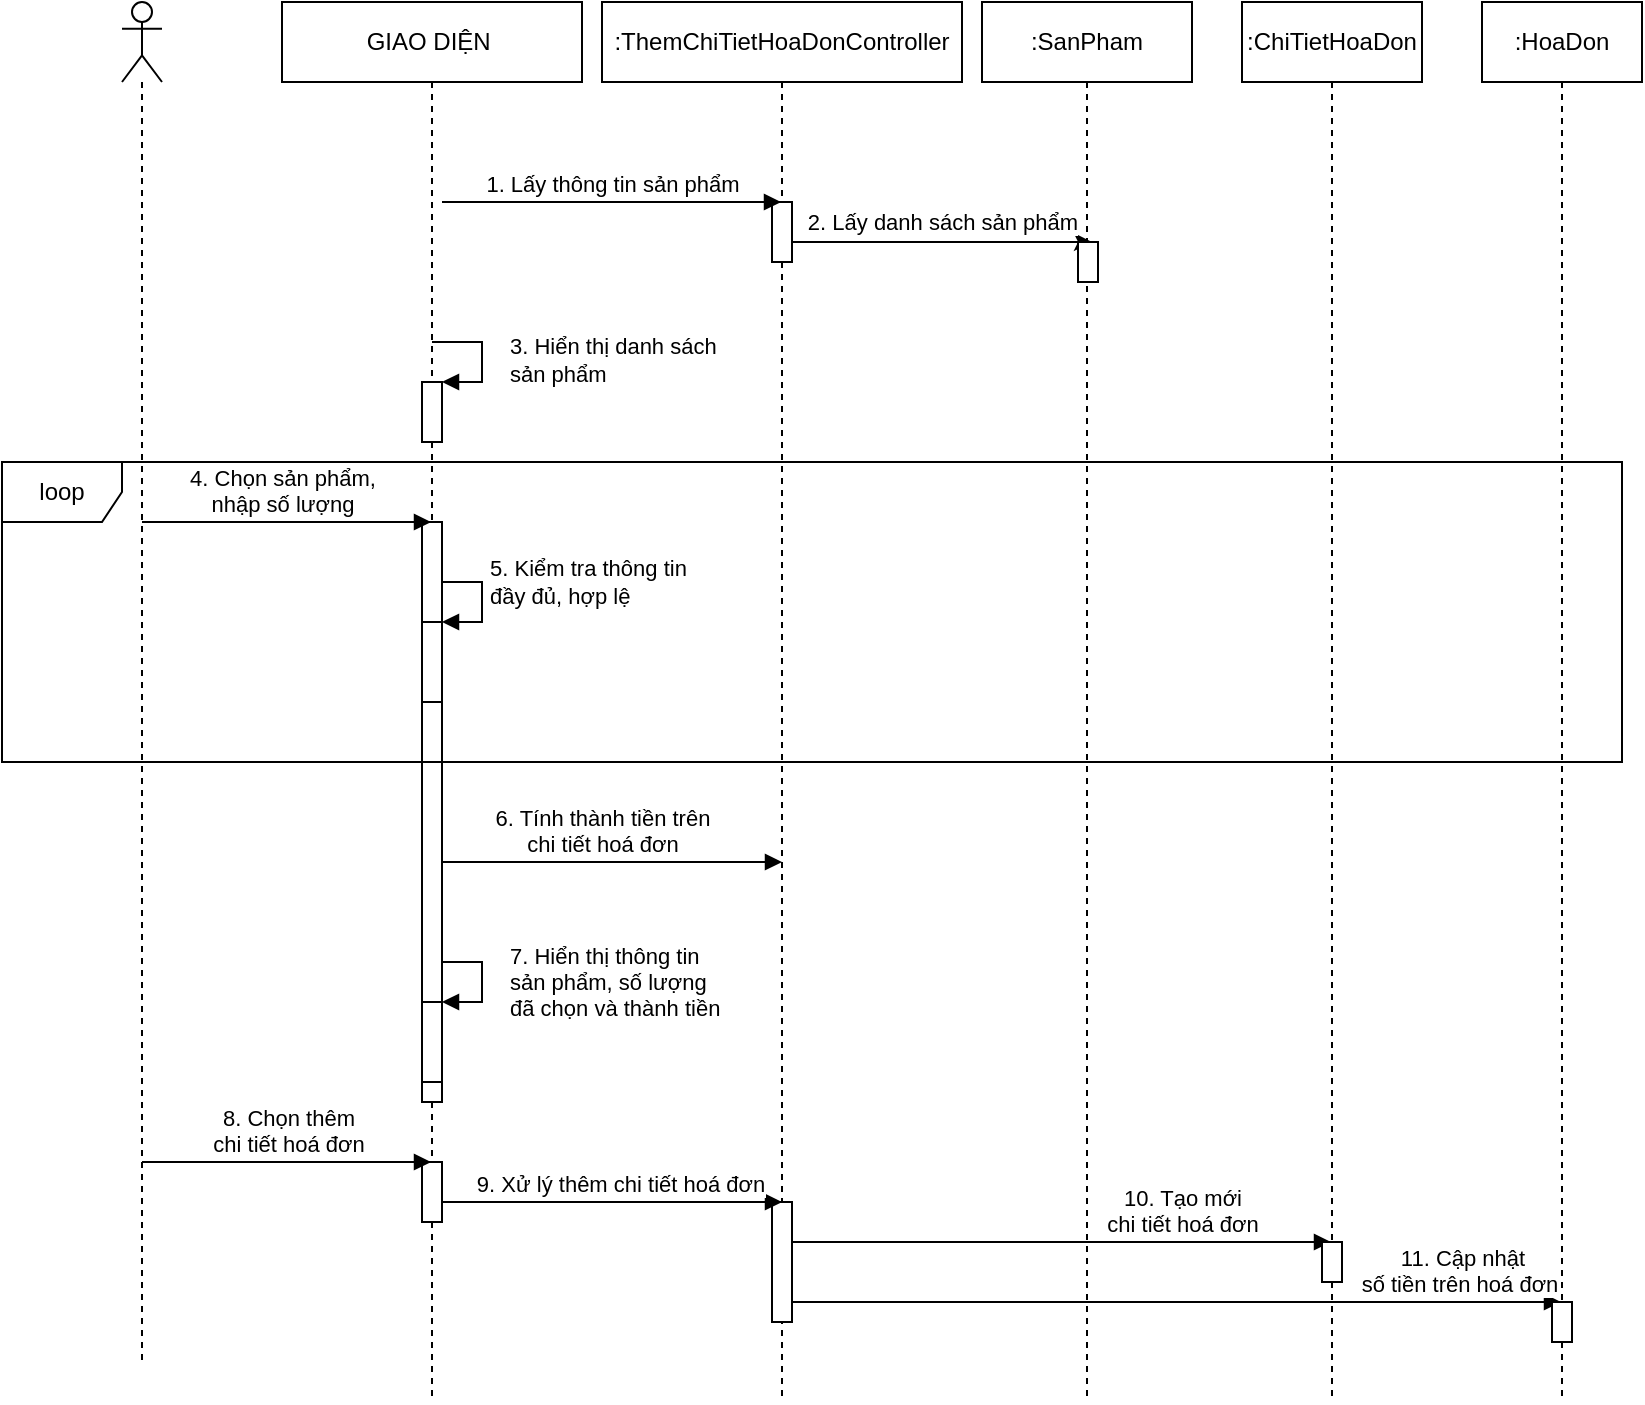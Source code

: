 <mxfile version="13.3.9" type="google"><diagram name="Page-1" id="13e1069c-82ec-6db2-03f1-153e76fe0fe0"><mxGraphModel dx="-264" dy="283" grid="1" gridSize="10" guides="1" tooltips="1" connect="1" arrows="1" fold="1" page="1" pageScale="1" pageWidth="1100" pageHeight="850" background="#ffffff" math="0" shadow="0"><root><mxCell id="0"/><mxCell id="1" parent="0"/><mxCell id="h3o9Mr5Mm78zDC-kP5S4-45" value="" style="endArrow=classic;html=1;" parent="1" edge="1"><mxGeometry width="50" height="50" relative="1" as="geometry"><mxPoint x="1720" y="270" as="sourcePoint"/><mxPoint x="1875" y="270" as="targetPoint"/><Array as="points"><mxPoint x="1795" y="270"/></Array></mxGeometry></mxCell><mxCell id="h3o9Mr5Mm78zDC-kP5S4-46" value="2. Lấy danh sách sản phẩm" style="edgeLabel;html=1;align=center;verticalAlign=middle;resizable=0;points=[];" parent="h3o9Mr5Mm78zDC-kP5S4-45" vertex="1" connectable="0"><mxGeometry x="0.275" y="18" relative="1" as="geometry"><mxPoint x="-19" y="8" as="offset"/></mxGeometry></mxCell><mxCell id="h3o9Mr5Mm78zDC-kP5S4-64" value="11. Cập nhật &lt;br&gt;số tiền trên hoá đơn&amp;nbsp;" style="html=1;verticalAlign=bottom;endArrow=block;" parent="1" target="h3o9Mr5Mm78zDC-kP5S4-44" edge="1"><mxGeometry x="0.746" width="80" relative="1" as="geometry"><mxPoint x="1720" y="800" as="sourcePoint"/><mxPoint x="1800" y="800" as="targetPoint"/><mxPoint as="offset"/></mxGeometry></mxCell><mxCell id="h3o9Mr5Mm78zDC-kP5S4-60" value="10. Tạo mới &lt;br&gt;chi tiết hoá đơn" style="html=1;verticalAlign=bottom;endArrow=block;" parent="1" target="h3o9Mr5Mm78zDC-kP5S4-43" edge="1"><mxGeometry x="0.457" width="80" relative="1" as="geometry"><mxPoint x="1720" y="770" as="sourcePoint"/><mxPoint x="1950" y="771" as="targetPoint"/><mxPoint as="offset"/></mxGeometry></mxCell><mxCell id="h3o9Mr5Mm78zDC-kP5S4-1" value="" style="shape=umlLifeline;participant=umlActor;perimeter=lifelinePerimeter;whiteSpace=wrap;html=1;container=1;collapsible=0;recursiveResize=0;verticalAlign=top;spacingTop=36;labelBackgroundColor=#ffffff;outlineConnect=0;" parent="1" vertex="1"><mxGeometry x="1390" y="150" width="20" height="680" as="geometry"/></mxCell><mxCell id="h3o9Mr5Mm78zDC-kP5S4-2" value="GIAO DIỆN&amp;nbsp;" style="shape=umlLifeline;perimeter=lifelinePerimeter;whiteSpace=wrap;html=1;container=1;collapsible=0;recursiveResize=0;outlineConnect=0;" parent="1" vertex="1"><mxGeometry x="1470" y="150" width="150" height="700" as="geometry"/></mxCell><mxCell id="h3o9Mr5Mm78zDC-kP5S4-57" value="7. Hiển thị thông tin &lt;br&gt;sản phẩm, số lượng&amp;nbsp;&lt;br&gt;đã chọn và thành tiền" style="edgeStyle=orthogonalEdgeStyle;html=1;align=left;spacingLeft=2;endArrow=block;rounded=0;entryX=1;entryY=0;" parent="h3o9Mr5Mm78zDC-kP5S4-2" target="h3o9Mr5Mm78zDC-kP5S4-56" edge="1"><mxGeometry x="0.385" y="-14" relative="1" as="geometry"><mxPoint x="75" y="480" as="sourcePoint"/><Array as="points"><mxPoint x="100" y="480"/></Array><mxPoint x="10" y="4" as="offset"/></mxGeometry></mxCell><mxCell id="h3o9Mr5Mm78zDC-kP5S4-55" value="5. Kiểm tra thông tin &lt;br&gt;đầy đủ, hợp lệ" style="edgeStyle=orthogonalEdgeStyle;html=1;align=left;spacingLeft=2;endArrow=block;rounded=0;entryX=1;entryY=0;" parent="h3o9Mr5Mm78zDC-kP5S4-2" target="h3o9Mr5Mm78zDC-kP5S4-54" edge="1"><mxGeometry x="-0.231" relative="1" as="geometry"><mxPoint x="75" y="290" as="sourcePoint"/><Array as="points"><mxPoint x="100" y="290"/></Array><mxPoint as="offset"/></mxGeometry></mxCell><mxCell id="QGA9jfFbJmIWW5GnlAtl-2" value="" style="html=1;points=[];perimeter=orthogonalPerimeter;" parent="h3o9Mr5Mm78zDC-kP5S4-2" vertex="1"><mxGeometry x="70" y="260" width="10" height="290" as="geometry"/></mxCell><mxCell id="h3o9Mr5Mm78zDC-kP5S4-50" value="" style="html=1;points=[];perimeter=orthogonalPerimeter;" parent="h3o9Mr5Mm78zDC-kP5S4-2" vertex="1"><mxGeometry x="70" y="190" width="10" height="30" as="geometry"/></mxCell><mxCell id="h3o9Mr5Mm78zDC-kP5S4-54" value="" style="html=1;points=[];perimeter=orthogonalPerimeter;" parent="h3o9Mr5Mm78zDC-kP5S4-2" vertex="1"><mxGeometry x="70" y="310" width="10" height="40" as="geometry"/></mxCell><mxCell id="h3o9Mr5Mm78zDC-kP5S4-56" value="" style="html=1;points=[];perimeter=orthogonalPerimeter;" parent="h3o9Mr5Mm78zDC-kP5S4-2" vertex="1"><mxGeometry x="70" y="500" width="10" height="40" as="geometry"/></mxCell><mxCell id="h3o9Mr5Mm78zDC-kP5S4-58" value="" style="html=1;points=[];perimeter=orthogonalPerimeter;" parent="h3o9Mr5Mm78zDC-kP5S4-2" vertex="1"><mxGeometry x="70" y="580" width="10" height="30" as="geometry"/></mxCell><mxCell id="h3o9Mr5Mm78zDC-kP5S4-6" value=":ThemChiTietHoaDonController" style="shape=umlLifeline;perimeter=lifelinePerimeter;whiteSpace=wrap;html=1;container=1;collapsible=0;recursiveResize=0;outlineConnect=0;" parent="1" vertex="1"><mxGeometry x="1630" y="150" width="180" height="700" as="geometry"/></mxCell><mxCell id="h3o9Mr5Mm78zDC-kP5S4-7" value="" style="html=1;points=[];perimeter=orthogonalPerimeter;" parent="h3o9Mr5Mm78zDC-kP5S4-6" vertex="1"><mxGeometry x="85" y="100" width="10" height="30" as="geometry"/></mxCell><mxCell id="h3o9Mr5Mm78zDC-kP5S4-59" value="" style="html=1;points=[];perimeter=orthogonalPerimeter;" parent="h3o9Mr5Mm78zDC-kP5S4-6" vertex="1"><mxGeometry x="85" y="600" width="10" height="60" as="geometry"/></mxCell><mxCell id="h3o9Mr5Mm78zDC-kP5S4-8" value=":SanPham" style="shape=umlLifeline;perimeter=lifelinePerimeter;whiteSpace=wrap;html=1;container=1;collapsible=0;recursiveResize=0;outlineConnect=0;" parent="1" vertex="1"><mxGeometry x="1820" y="150" width="105" height="700" as="geometry"/></mxCell><mxCell id="QGA9jfFbJmIWW5GnlAtl-1" value="" style="html=1;points=[];perimeter=orthogonalPerimeter;" parent="h3o9Mr5Mm78zDC-kP5S4-8" vertex="1"><mxGeometry x="48" y="120" width="10" height="20" as="geometry"/></mxCell><mxCell id="h3o9Mr5Mm78zDC-kP5S4-9" value="6. Tính thành tiền trên &lt;br&gt;chi tiết hoá đơn" style="html=1;verticalAlign=bottom;endArrow=block;" parent="1" edge="1"><mxGeometry x="-0.056" width="80" relative="1" as="geometry"><mxPoint x="1550" y="580" as="sourcePoint"/><mxPoint x="1720" y="580" as="targetPoint"/><mxPoint as="offset"/></mxGeometry></mxCell><mxCell id="h3o9Mr5Mm78zDC-kP5S4-10" value="8. Chọn thêm &lt;br&gt;chi tiết hoá đơn" style="html=1;verticalAlign=bottom;endArrow=block;" parent="1" target="h3o9Mr5Mm78zDC-kP5S4-2" edge="1"><mxGeometry width="80" relative="1" as="geometry"><mxPoint x="1400" y="730" as="sourcePoint"/><mxPoint x="1180" y="730" as="targetPoint"/></mxGeometry></mxCell><mxCell id="h3o9Mr5Mm78zDC-kP5S4-28" value="1. Lấy thông tin sản phẩm" style="html=1;verticalAlign=bottom;endArrow=block;" parent="1" target="h3o9Mr5Mm78zDC-kP5S4-6" edge="1"><mxGeometry width="80" relative="1" as="geometry"><mxPoint x="1550" y="250" as="sourcePoint"/><mxPoint x="1710" y="250" as="targetPoint"/></mxGeometry></mxCell><mxCell id="h3o9Mr5Mm78zDC-kP5S4-33" value="4. Chọn sản phẩm, &lt;br&gt;nhập số lượng" style="html=1;verticalAlign=bottom;endArrow=block;" parent="1" target="h3o9Mr5Mm78zDC-kP5S4-2" edge="1"><mxGeometry x="-0.031" width="80" relative="1" as="geometry"><mxPoint x="1400" y="410" as="sourcePoint"/><mxPoint x="1500" y="410" as="targetPoint"/><Array as="points"/><mxPoint as="offset"/></mxGeometry></mxCell><mxCell id="h3o9Mr5Mm78zDC-kP5S4-38" value="9. Xử lý thêm chi tiết hoá đơn" style="html=1;verticalAlign=bottom;endArrow=block;" parent="1" edge="1"><mxGeometry x="0.046" width="80" relative="1" as="geometry"><mxPoint x="1550" y="750" as="sourcePoint"/><mxPoint x="1720" y="750" as="targetPoint"/><mxPoint as="offset"/></mxGeometry></mxCell><mxCell id="h3o9Mr5Mm78zDC-kP5S4-43" value=":ChiTietHoaDon" style="shape=umlLifeline;perimeter=lifelinePerimeter;whiteSpace=wrap;html=1;container=1;collapsible=0;recursiveResize=0;outlineConnect=0;" parent="1" vertex="1"><mxGeometry x="1950" y="150" width="90" height="700" as="geometry"/></mxCell><mxCell id="QGA9jfFbJmIWW5GnlAtl-3" value="" style="html=1;points=[];perimeter=orthogonalPerimeter;" parent="h3o9Mr5Mm78zDC-kP5S4-43" vertex="1"><mxGeometry x="40" y="620" width="10" height="20" as="geometry"/></mxCell><mxCell id="h3o9Mr5Mm78zDC-kP5S4-44" value=":HoaDon" style="shape=umlLifeline;perimeter=lifelinePerimeter;whiteSpace=wrap;html=1;container=1;collapsible=0;recursiveResize=0;outlineConnect=0;" parent="1" vertex="1"><mxGeometry x="2070" y="150" width="80" height="700" as="geometry"/></mxCell><mxCell id="QGA9jfFbJmIWW5GnlAtl-4" value="" style="html=1;points=[];perimeter=orthogonalPerimeter;" parent="h3o9Mr5Mm78zDC-kP5S4-44" vertex="1"><mxGeometry x="35" y="650" width="10" height="20" as="geometry"/></mxCell><mxCell id="h3o9Mr5Mm78zDC-kP5S4-51" value="3. Hiển thị danh sách &lt;br&gt;sản phẩm" style="edgeStyle=orthogonalEdgeStyle;html=1;align=left;spacingLeft=2;endArrow=block;rounded=0;entryX=1;entryY=0;" parent="1" target="h3o9Mr5Mm78zDC-kP5S4-50" edge="1"><mxGeometry x="0.048" y="10" relative="1" as="geometry"><mxPoint x="1545" y="320" as="sourcePoint"/><Array as="points"><mxPoint x="1545" y="320"/><mxPoint x="1570" y="320"/><mxPoint x="1570" y="340"/></Array><mxPoint as="offset"/></mxGeometry></mxCell><mxCell id="omSqOiBeHlB1-W-FmQjp-1" value="loop" style="shape=umlFrame;whiteSpace=wrap;html=1;" vertex="1" parent="1"><mxGeometry x="1330" y="380" width="810" height="150" as="geometry"/></mxCell></root></mxGraphModel></diagram></mxfile>